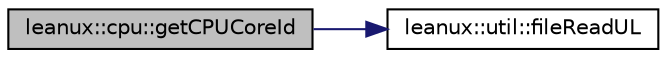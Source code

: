 digraph "leanux::cpu::getCPUCoreId"
{
 // LATEX_PDF_SIZE
  bgcolor="transparent";
  edge [fontname="Helvetica",fontsize="10",labelfontname="Helvetica",labelfontsize="10"];
  node [fontname="Helvetica",fontsize="10",shape=record];
  rankdir="LR";
  Node1 [label="leanux::cpu::getCPUCoreId",height=0.2,width=0.4,color="black", fillcolor="grey75", style="filled", fontcolor="black",tooltip="get the core id of the logical CPU from /sys/devices/system/cpu/cpuX/core_id."];
  Node1 -> Node2 [color="midnightblue",fontsize="10",style="solid",fontname="Helvetica"];
  Node2 [label="leanux::util::fileReadUL",height=0.2,width=0.4,color="black",URL="$namespaceleanux_1_1util.html#a1e9a1206d94b2f96e8e0c6adc4e4cd12",tooltip="read the first data in the file as a string representation of a unsigned long."];
}
